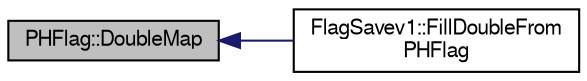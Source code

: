 digraph "PHFlag::DoubleMap"
{
  bgcolor="transparent";
  edge [fontname="FreeSans",fontsize="10",labelfontname="FreeSans",labelfontsize="10"];
  node [fontname="FreeSans",fontsize="10",shape=record];
  rankdir="LR";
  Node1 [label="PHFlag::DoubleMap",height=0.2,width=0.4,color="black", fillcolor="grey75", style="filled" fontcolor="black"];
  Node1 -> Node2 [dir="back",color="midnightblue",fontsize="10",style="solid",fontname="FreeSans"];
  Node2 [label="FlagSavev1::FillDoubleFrom\lPHFlag",height=0.2,width=0.4,color="black",URL="$da/db3/classFlagSavev1.html#a14b72980d405c437cec973a1ac949190"];
}
